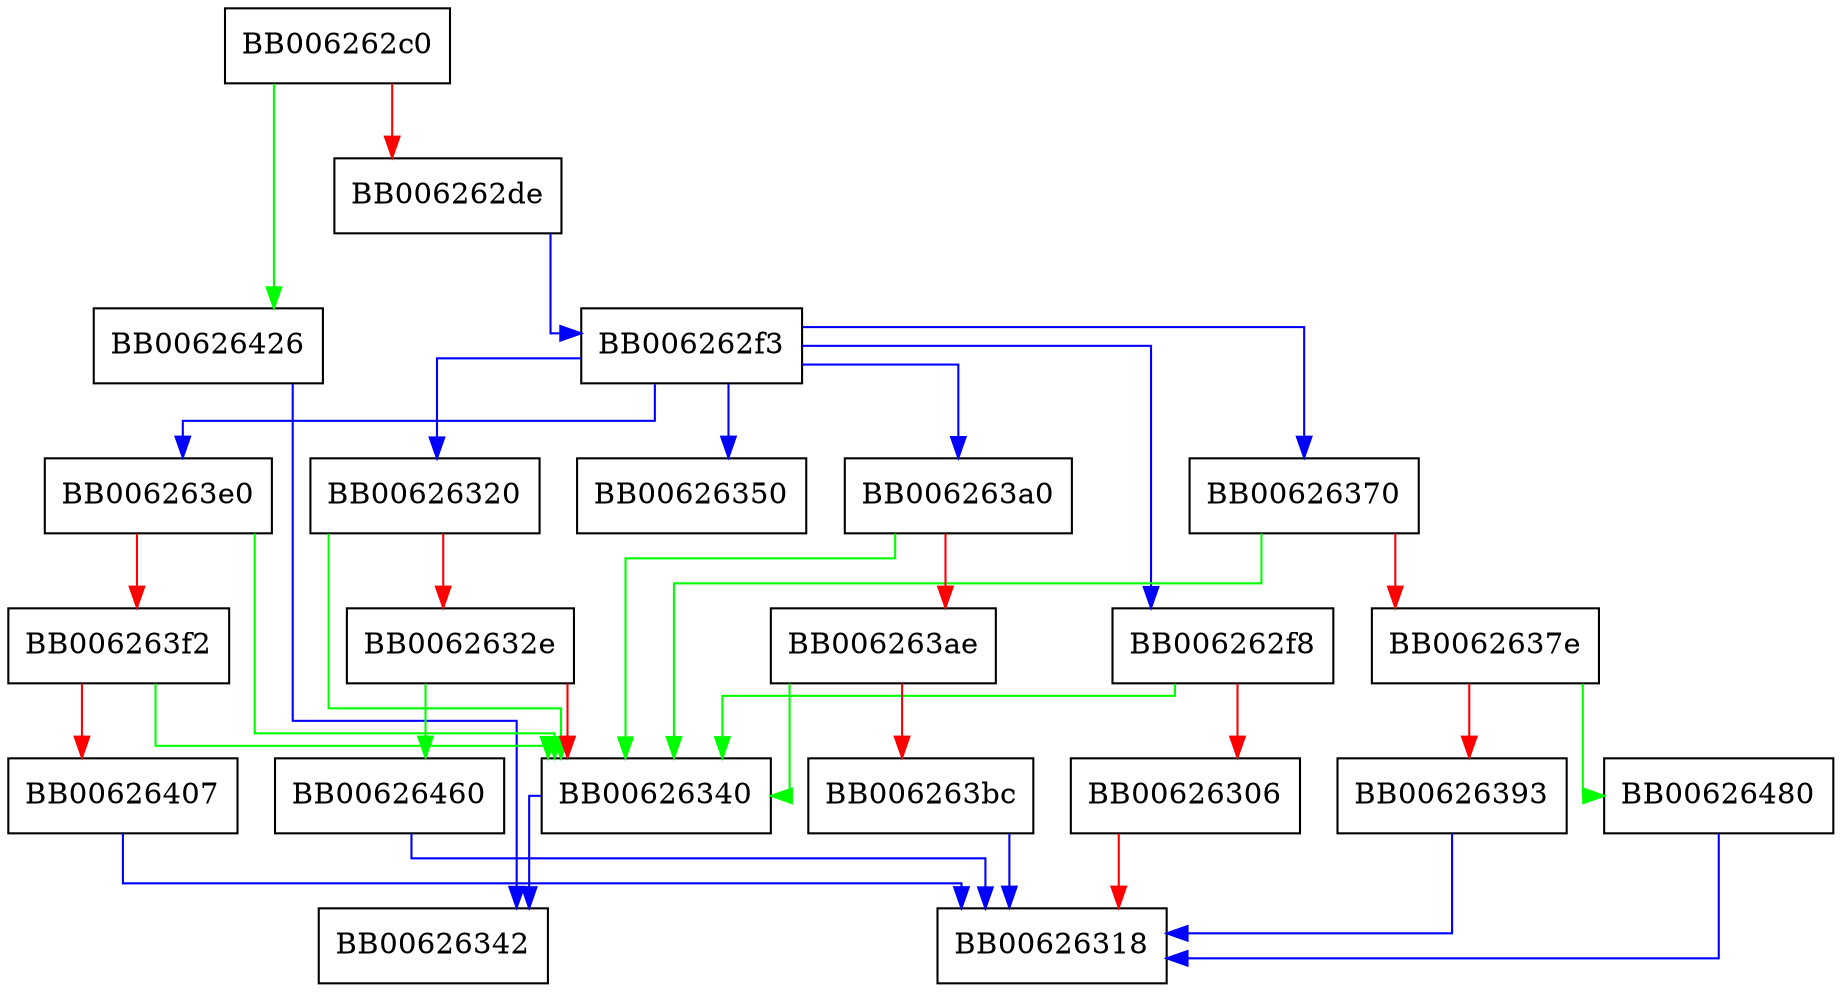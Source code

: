digraph PKCS7_set_type {
  node [shape="box"];
  graph [splines=ortho];
  BB006262c0 -> BB00626426 [color="green"];
  BB006262c0 -> BB006262de [color="red"];
  BB006262de -> BB006262f3 [color="blue"];
  BB006262f3 -> BB00626350 [color="blue"];
  BB006262f3 -> BB00626370 [color="blue"];
  BB006262f3 -> BB006263a0 [color="blue"];
  BB006262f3 -> BB006263e0 [color="blue"];
  BB006262f3 -> BB006262f8 [color="blue"];
  BB006262f3 -> BB00626320 [color="blue"];
  BB006262f8 -> BB00626340 [color="green"];
  BB006262f8 -> BB00626306 [color="red"];
  BB00626306 -> BB00626318 [color="red"];
  BB00626320 -> BB00626340 [color="green"];
  BB00626320 -> BB0062632e [color="red"];
  BB0062632e -> BB00626460 [color="green"];
  BB0062632e -> BB00626340 [color="red"];
  BB00626340 -> BB00626342 [color="blue"];
  BB00626370 -> BB00626340 [color="green"];
  BB00626370 -> BB0062637e [color="red"];
  BB0062637e -> BB00626480 [color="green"];
  BB0062637e -> BB00626393 [color="red"];
  BB00626393 -> BB00626318 [color="blue"];
  BB006263a0 -> BB00626340 [color="green"];
  BB006263a0 -> BB006263ae [color="red"];
  BB006263ae -> BB00626340 [color="green"];
  BB006263ae -> BB006263bc [color="red"];
  BB006263bc -> BB00626318 [color="blue"];
  BB006263e0 -> BB00626340 [color="green"];
  BB006263e0 -> BB006263f2 [color="red"];
  BB006263f2 -> BB00626340 [color="green"];
  BB006263f2 -> BB00626407 [color="red"];
  BB00626407 -> BB00626318 [color="blue"];
  BB00626426 -> BB00626342 [color="blue"];
  BB00626460 -> BB00626318 [color="blue"];
  BB00626480 -> BB00626318 [color="blue"];
}